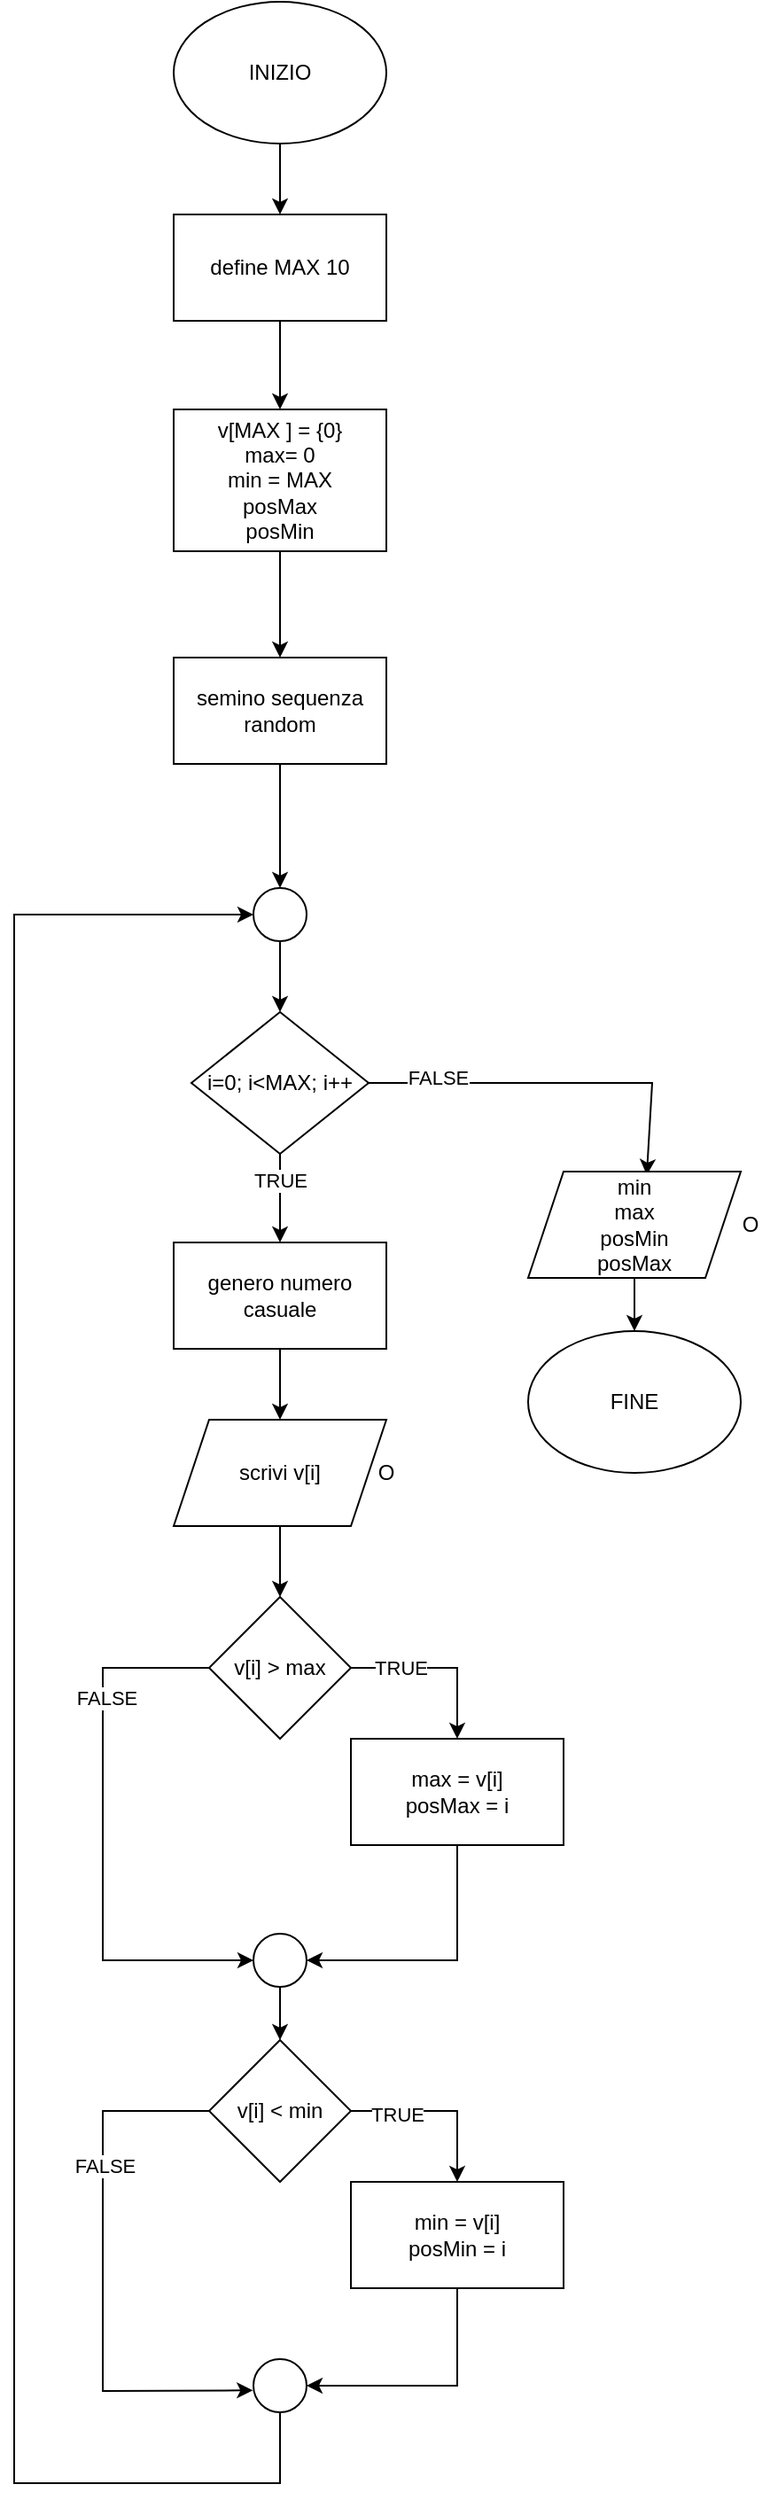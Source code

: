 <mxfile version="21.1.2" type="device">
  <diagram name="Pagina-1" id="tIN6ARjWaHcgLxrZS_ME">
    <mxGraphModel dx="712" dy="835" grid="1" gridSize="10" guides="1" tooltips="1" connect="1" arrows="1" fold="1" page="1" pageScale="1" pageWidth="827" pageHeight="1169" math="0" shadow="0">
      <root>
        <mxCell id="0" />
        <mxCell id="1" parent="0" />
        <mxCell id="ywjUokgJmv0IOIA23eKu-1" value="INIZIO" style="ellipse;whiteSpace=wrap;html=1;" vertex="1" parent="1">
          <mxGeometry x="290" y="150" width="120" height="80" as="geometry" />
        </mxCell>
        <mxCell id="ywjUokgJmv0IOIA23eKu-2" value="define MAX 10" style="rounded=0;whiteSpace=wrap;html=1;" vertex="1" parent="1">
          <mxGeometry x="290" y="270" width="120" height="60" as="geometry" />
        </mxCell>
        <mxCell id="ywjUokgJmv0IOIA23eKu-3" value="" style="endArrow=classic;html=1;rounded=0;exitX=0.5;exitY=1;exitDx=0;exitDy=0;entryX=0.5;entryY=0;entryDx=0;entryDy=0;" edge="1" parent="1" source="ywjUokgJmv0IOIA23eKu-1" target="ywjUokgJmv0IOIA23eKu-2">
          <mxGeometry width="50" height="50" relative="1" as="geometry">
            <mxPoint x="340" y="450" as="sourcePoint" />
            <mxPoint x="390" y="400" as="targetPoint" />
          </mxGeometry>
        </mxCell>
        <mxCell id="ywjUokgJmv0IOIA23eKu-4" value="" style="endArrow=classic;html=1;rounded=0;exitX=0.5;exitY=1;exitDx=0;exitDy=0;entryX=0.5;entryY=0;entryDx=0;entryDy=0;" edge="1" parent="1" source="ywjUokgJmv0IOIA23eKu-2" target="ywjUokgJmv0IOIA23eKu-6">
          <mxGeometry width="50" height="50" relative="1" as="geometry">
            <mxPoint x="340" y="450" as="sourcePoint" />
            <mxPoint x="350" y="370" as="targetPoint" />
          </mxGeometry>
        </mxCell>
        <mxCell id="ywjUokgJmv0IOIA23eKu-6" value="v[MAX ] = {0}&lt;br&gt;max= 0&lt;br&gt;min = MAX&lt;br&gt;posMax&lt;br&gt;posMin" style="rounded=0;whiteSpace=wrap;html=1;" vertex="1" parent="1">
          <mxGeometry x="290" y="380" width="120" height="80" as="geometry" />
        </mxCell>
        <mxCell id="ywjUokgJmv0IOIA23eKu-8" value="semino sequenza random" style="rounded=0;whiteSpace=wrap;html=1;" vertex="1" parent="1">
          <mxGeometry x="290" y="520" width="120" height="60" as="geometry" />
        </mxCell>
        <mxCell id="ywjUokgJmv0IOIA23eKu-9" value="" style="endArrow=classic;html=1;rounded=0;exitX=0.5;exitY=1;exitDx=0;exitDy=0;entryX=0.5;entryY=0;entryDx=0;entryDy=0;" edge="1" parent="1" source="ywjUokgJmv0IOIA23eKu-6" target="ywjUokgJmv0IOIA23eKu-8">
          <mxGeometry width="50" height="50" relative="1" as="geometry">
            <mxPoint x="340" y="420" as="sourcePoint" />
            <mxPoint x="390" y="370" as="targetPoint" />
          </mxGeometry>
        </mxCell>
        <mxCell id="ywjUokgJmv0IOIA23eKu-10" value="" style="endArrow=classic;html=1;rounded=0;exitX=0.5;exitY=1;exitDx=0;exitDy=0;" edge="1" parent="1" source="ywjUokgJmv0IOIA23eKu-8" target="ywjUokgJmv0IOIA23eKu-11">
          <mxGeometry width="50" height="50" relative="1" as="geometry">
            <mxPoint x="340" y="620" as="sourcePoint" />
            <mxPoint x="350" y="660" as="targetPoint" />
          </mxGeometry>
        </mxCell>
        <mxCell id="ywjUokgJmv0IOIA23eKu-11" value="" style="ellipse;whiteSpace=wrap;html=1;aspect=fixed;" vertex="1" parent="1">
          <mxGeometry x="335" y="650" width="30" height="30" as="geometry" />
        </mxCell>
        <mxCell id="ywjUokgJmv0IOIA23eKu-12" value="" style="endArrow=classic;html=1;rounded=0;exitX=0.5;exitY=1;exitDx=0;exitDy=0;" edge="1" parent="1" source="ywjUokgJmv0IOIA23eKu-11" target="ywjUokgJmv0IOIA23eKu-13">
          <mxGeometry width="50" height="50" relative="1" as="geometry">
            <mxPoint x="340" y="620" as="sourcePoint" />
            <mxPoint x="350" y="730" as="targetPoint" />
          </mxGeometry>
        </mxCell>
        <mxCell id="ywjUokgJmv0IOIA23eKu-13" value="i=0; i&amp;lt;MAX; i++" style="rhombus;whiteSpace=wrap;html=1;" vertex="1" parent="1">
          <mxGeometry x="300" y="720" width="100" height="80" as="geometry" />
        </mxCell>
        <mxCell id="ywjUokgJmv0IOIA23eKu-14" value="" style="endArrow=classic;html=1;rounded=0;exitX=0.5;exitY=1;exitDx=0;exitDy=0;entryX=0.5;entryY=0;entryDx=0;entryDy=0;" edge="1" parent="1" source="ywjUokgJmv0IOIA23eKu-13" target="ywjUokgJmv0IOIA23eKu-16">
          <mxGeometry width="50" height="50" relative="1" as="geometry">
            <mxPoint x="340" y="720" as="sourcePoint" />
            <mxPoint x="350" y="860" as="targetPoint" />
          </mxGeometry>
        </mxCell>
        <mxCell id="ywjUokgJmv0IOIA23eKu-15" value="TRUE" style="edgeLabel;html=1;align=center;verticalAlign=middle;resizable=0;points=[];" vertex="1" connectable="0" parent="ywjUokgJmv0IOIA23eKu-14">
          <mxGeometry x="-0.4" relative="1" as="geometry">
            <mxPoint as="offset" />
          </mxGeometry>
        </mxCell>
        <mxCell id="ywjUokgJmv0IOIA23eKu-16" value="genero numero casuale" style="rounded=0;whiteSpace=wrap;html=1;" vertex="1" parent="1">
          <mxGeometry x="290" y="850" width="120" height="60" as="geometry" />
        </mxCell>
        <mxCell id="ywjUokgJmv0IOIA23eKu-17" value="scrivi v[i]" style="shape=parallelogram;perimeter=parallelogramPerimeter;whiteSpace=wrap;html=1;fixedSize=1;" vertex="1" parent="1">
          <mxGeometry x="290" y="950" width="120" height="60" as="geometry" />
        </mxCell>
        <mxCell id="ywjUokgJmv0IOIA23eKu-18" value="" style="endArrow=classic;html=1;rounded=0;exitX=0.5;exitY=1;exitDx=0;exitDy=0;entryX=0.5;entryY=0;entryDx=0;entryDy=0;" edge="1" parent="1" source="ywjUokgJmv0IOIA23eKu-16" target="ywjUokgJmv0IOIA23eKu-17">
          <mxGeometry width="50" height="50" relative="1" as="geometry">
            <mxPoint x="340" y="810" as="sourcePoint" />
            <mxPoint x="390" y="760" as="targetPoint" />
          </mxGeometry>
        </mxCell>
        <mxCell id="ywjUokgJmv0IOIA23eKu-19" value="O" style="text;html=1;strokeColor=none;fillColor=none;align=center;verticalAlign=middle;whiteSpace=wrap;rounded=0;" vertex="1" parent="1">
          <mxGeometry x="380" y="965" width="60" height="30" as="geometry" />
        </mxCell>
        <mxCell id="ywjUokgJmv0IOIA23eKu-20" value="" style="endArrow=classic;html=1;rounded=0;exitX=0.5;exitY=1;exitDx=0;exitDy=0;" edge="1" parent="1" source="ywjUokgJmv0IOIA23eKu-17" target="ywjUokgJmv0IOIA23eKu-21">
          <mxGeometry width="50" height="50" relative="1" as="geometry">
            <mxPoint x="340" y="810" as="sourcePoint" />
            <mxPoint x="350" y="1070" as="targetPoint" />
          </mxGeometry>
        </mxCell>
        <mxCell id="ywjUokgJmv0IOIA23eKu-21" value="v[i] &amp;gt; max" style="rhombus;whiteSpace=wrap;html=1;" vertex="1" parent="1">
          <mxGeometry x="310" y="1050" width="80" height="80" as="geometry" />
        </mxCell>
        <mxCell id="ywjUokgJmv0IOIA23eKu-22" value="" style="endArrow=classic;html=1;rounded=0;exitX=1;exitY=0.5;exitDx=0;exitDy=0;entryX=0.5;entryY=0;entryDx=0;entryDy=0;" edge="1" parent="1" source="ywjUokgJmv0IOIA23eKu-21" target="ywjUokgJmv0IOIA23eKu-24">
          <mxGeometry width="50" height="50" relative="1" as="geometry">
            <mxPoint x="340" y="1010" as="sourcePoint" />
            <mxPoint x="470" y="1100" as="targetPoint" />
            <Array as="points">
              <mxPoint x="450" y="1090" />
            </Array>
          </mxGeometry>
        </mxCell>
        <mxCell id="ywjUokgJmv0IOIA23eKu-23" value="TRUE" style="edgeLabel;html=1;align=center;verticalAlign=middle;resizable=0;points=[];" vertex="1" connectable="0" parent="ywjUokgJmv0IOIA23eKu-22">
          <mxGeometry x="-0.449" relative="1" as="geometry">
            <mxPoint as="offset" />
          </mxGeometry>
        </mxCell>
        <mxCell id="ywjUokgJmv0IOIA23eKu-24" value="max = v[i]&lt;br&gt;posMax = i" style="rounded=0;whiteSpace=wrap;html=1;" vertex="1" parent="1">
          <mxGeometry x="390" y="1130" width="120" height="60" as="geometry" />
        </mxCell>
        <mxCell id="ywjUokgJmv0IOIA23eKu-25" value="" style="endArrow=classic;html=1;rounded=0;exitX=0;exitY=0.5;exitDx=0;exitDy=0;entryX=0;entryY=0.5;entryDx=0;entryDy=0;" edge="1" parent="1" source="ywjUokgJmv0IOIA23eKu-21" target="ywjUokgJmv0IOIA23eKu-28">
          <mxGeometry width="50" height="50" relative="1" as="geometry">
            <mxPoint x="340" y="1100" as="sourcePoint" />
            <mxPoint x="210" y="1140" as="targetPoint" />
            <Array as="points">
              <mxPoint x="250" y="1090" />
              <mxPoint x="250" y="1255" />
            </Array>
          </mxGeometry>
        </mxCell>
        <mxCell id="ywjUokgJmv0IOIA23eKu-26" value="FALSE" style="edgeLabel;html=1;align=center;verticalAlign=middle;resizable=0;points=[];" vertex="1" connectable="0" parent="ywjUokgJmv0IOIA23eKu-25">
          <mxGeometry x="-0.504" y="2" relative="1" as="geometry">
            <mxPoint as="offset" />
          </mxGeometry>
        </mxCell>
        <mxCell id="ywjUokgJmv0IOIA23eKu-27" value="" style="endArrow=classic;html=1;rounded=0;exitX=0.5;exitY=1;exitDx=0;exitDy=0;entryX=1;entryY=0.5;entryDx=0;entryDy=0;" edge="1" parent="1" source="ywjUokgJmv0IOIA23eKu-24" target="ywjUokgJmv0IOIA23eKu-28">
          <mxGeometry width="50" height="50" relative="1" as="geometry">
            <mxPoint x="340" y="1100" as="sourcePoint" />
            <mxPoint x="450" y="1280" as="targetPoint" />
            <Array as="points">
              <mxPoint x="450" y="1255" />
            </Array>
          </mxGeometry>
        </mxCell>
        <mxCell id="ywjUokgJmv0IOIA23eKu-28" value="" style="ellipse;whiteSpace=wrap;html=1;aspect=fixed;" vertex="1" parent="1">
          <mxGeometry x="335" y="1240" width="30" height="30" as="geometry" />
        </mxCell>
        <mxCell id="ywjUokgJmv0IOIA23eKu-29" value="" style="endArrow=classic;html=1;rounded=0;exitX=0.5;exitY=1;exitDx=0;exitDy=0;" edge="1" parent="1" source="ywjUokgJmv0IOIA23eKu-28" target="ywjUokgJmv0IOIA23eKu-30">
          <mxGeometry width="50" height="50" relative="1" as="geometry">
            <mxPoint x="340" y="1100" as="sourcePoint" />
            <mxPoint x="350" y="1320" as="targetPoint" />
          </mxGeometry>
        </mxCell>
        <mxCell id="ywjUokgJmv0IOIA23eKu-30" value="v[i] &amp;lt; min" style="rhombus;whiteSpace=wrap;html=1;" vertex="1" parent="1">
          <mxGeometry x="310" y="1300" width="80" height="80" as="geometry" />
        </mxCell>
        <mxCell id="ywjUokgJmv0IOIA23eKu-31" value="" style="endArrow=classic;html=1;rounded=0;exitX=1;exitY=0.5;exitDx=0;exitDy=0;entryX=0.5;entryY=0;entryDx=0;entryDy=0;" edge="1" parent="1" source="ywjUokgJmv0IOIA23eKu-30" target="ywjUokgJmv0IOIA23eKu-33">
          <mxGeometry width="50" height="50" relative="1" as="geometry">
            <mxPoint x="340" y="1200" as="sourcePoint" />
            <mxPoint x="500" y="1400" as="targetPoint" />
            <Array as="points">
              <mxPoint x="450" y="1340" />
            </Array>
          </mxGeometry>
        </mxCell>
        <mxCell id="ywjUokgJmv0IOIA23eKu-32" value="TRUE" style="edgeLabel;html=1;align=center;verticalAlign=middle;resizable=0;points=[];" vertex="1" connectable="0" parent="ywjUokgJmv0IOIA23eKu-31">
          <mxGeometry x="-0.513" y="-2" relative="1" as="geometry">
            <mxPoint x="1" as="offset" />
          </mxGeometry>
        </mxCell>
        <mxCell id="ywjUokgJmv0IOIA23eKu-33" value="min = v[i]&lt;br&gt;posMin = i" style="rounded=0;whiteSpace=wrap;html=1;" vertex="1" parent="1">
          <mxGeometry x="390" y="1380" width="120" height="60" as="geometry" />
        </mxCell>
        <mxCell id="ywjUokgJmv0IOIA23eKu-34" value="" style="endArrow=classic;html=1;rounded=0;exitX=0;exitY=0.5;exitDx=0;exitDy=0;entryX=-0.012;entryY=0.588;entryDx=0;entryDy=0;entryPerimeter=0;" edge="1" parent="1" source="ywjUokgJmv0IOIA23eKu-30" target="ywjUokgJmv0IOIA23eKu-37">
          <mxGeometry width="50" height="50" relative="1" as="geometry">
            <mxPoint x="340" y="1400" as="sourcePoint" />
            <mxPoint x="250" y="1380" as="targetPoint" />
            <Array as="points">
              <mxPoint x="250" y="1340" />
              <mxPoint x="250" y="1498" />
            </Array>
          </mxGeometry>
        </mxCell>
        <mxCell id="ywjUokgJmv0IOIA23eKu-35" value="FALSE" style="edgeLabel;html=1;align=center;verticalAlign=middle;resizable=0;points=[];" vertex="1" connectable="0" parent="ywjUokgJmv0IOIA23eKu-34">
          <mxGeometry x="-0.408" y="1" relative="1" as="geometry">
            <mxPoint y="1" as="offset" />
          </mxGeometry>
        </mxCell>
        <mxCell id="ywjUokgJmv0IOIA23eKu-36" value="" style="endArrow=classic;html=1;rounded=0;exitX=0.5;exitY=1;exitDx=0;exitDy=0;entryX=1;entryY=0.5;entryDx=0;entryDy=0;" edge="1" parent="1" source="ywjUokgJmv0IOIA23eKu-33" target="ywjUokgJmv0IOIA23eKu-37">
          <mxGeometry width="50" height="50" relative="1" as="geometry">
            <mxPoint x="340" y="1400" as="sourcePoint" />
            <mxPoint x="440" y="1500" as="targetPoint" />
            <Array as="points">
              <mxPoint x="450" y="1495" />
            </Array>
          </mxGeometry>
        </mxCell>
        <mxCell id="ywjUokgJmv0IOIA23eKu-37" value="" style="ellipse;whiteSpace=wrap;html=1;aspect=fixed;" vertex="1" parent="1">
          <mxGeometry x="335" y="1480" width="30" height="30" as="geometry" />
        </mxCell>
        <mxCell id="ywjUokgJmv0IOIA23eKu-38" value="" style="endArrow=classic;html=1;rounded=0;exitX=0.5;exitY=1;exitDx=0;exitDy=0;entryX=0;entryY=0.5;entryDx=0;entryDy=0;" edge="1" parent="1" source="ywjUokgJmv0IOIA23eKu-37" target="ywjUokgJmv0IOIA23eKu-11">
          <mxGeometry width="50" height="50" relative="1" as="geometry">
            <mxPoint x="340" y="1400" as="sourcePoint" />
            <mxPoint x="220" y="650" as="targetPoint" />
            <Array as="points">
              <mxPoint x="350" y="1550" />
              <mxPoint x="200" y="1550" />
              <mxPoint x="200" y="665" />
            </Array>
          </mxGeometry>
        </mxCell>
        <mxCell id="ywjUokgJmv0IOIA23eKu-39" value="" style="endArrow=classic;html=1;rounded=0;exitX=1;exitY=0.5;exitDx=0;exitDy=0;entryX=0.558;entryY=0.033;entryDx=0;entryDy=0;entryPerimeter=0;" edge="1" parent="1" source="ywjUokgJmv0IOIA23eKu-13" target="ywjUokgJmv0IOIA23eKu-41">
          <mxGeometry width="50" height="50" relative="1" as="geometry">
            <mxPoint x="340" y="1000" as="sourcePoint" />
            <mxPoint x="570" y="810" as="targetPoint" />
            <Array as="points">
              <mxPoint x="560" y="760" />
            </Array>
          </mxGeometry>
        </mxCell>
        <mxCell id="ywjUokgJmv0IOIA23eKu-40" value="FALSE" style="edgeLabel;html=1;align=center;verticalAlign=middle;resizable=0;points=[];" vertex="1" connectable="0" parent="ywjUokgJmv0IOIA23eKu-39">
          <mxGeometry x="-0.634" y="3" relative="1" as="geometry">
            <mxPoint as="offset" />
          </mxGeometry>
        </mxCell>
        <mxCell id="ywjUokgJmv0IOIA23eKu-41" value="min&lt;br&gt;max&lt;br&gt;posMin&lt;br&gt;posMax" style="shape=parallelogram;perimeter=parallelogramPerimeter;whiteSpace=wrap;html=1;fixedSize=1;" vertex="1" parent="1">
          <mxGeometry x="490" y="810" width="120" height="60" as="geometry" />
        </mxCell>
        <mxCell id="ywjUokgJmv0IOIA23eKu-42" value="O" style="text;html=1;align=center;verticalAlign=middle;resizable=0;points=[];autosize=1;strokeColor=none;fillColor=none;" vertex="1" parent="1">
          <mxGeometry x="600" y="825" width="30" height="30" as="geometry" />
        </mxCell>
        <mxCell id="ywjUokgJmv0IOIA23eKu-43" value="" style="endArrow=classic;html=1;rounded=0;exitX=0.5;exitY=1;exitDx=0;exitDy=0;" edge="1" parent="1" source="ywjUokgJmv0IOIA23eKu-41" target="ywjUokgJmv0IOIA23eKu-44">
          <mxGeometry width="50" height="50" relative="1" as="geometry">
            <mxPoint x="340" y="970" as="sourcePoint" />
            <mxPoint x="550" y="910" as="targetPoint" />
          </mxGeometry>
        </mxCell>
        <mxCell id="ywjUokgJmv0IOIA23eKu-44" value="FINE" style="ellipse;whiteSpace=wrap;html=1;" vertex="1" parent="1">
          <mxGeometry x="490" y="900" width="120" height="80" as="geometry" />
        </mxCell>
      </root>
    </mxGraphModel>
  </diagram>
</mxfile>

